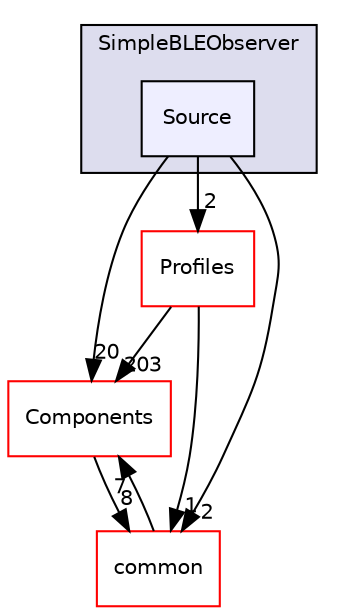 digraph "C:/Work.git/ble/BLE-CC254x-1.4.0/Projects/ble/SimpleBLEObserver/Source" {
  compound=true
  node [ fontsize="10", fontname="Helvetica"];
  edge [ labelfontsize="10", labelfontname="Helvetica"];
  subgraph clusterdir_e8eb803a552b23f93b430f947e6538eb {
    graph [ bgcolor="#ddddee", pencolor="black", label="SimpleBLEObserver" fontname="Helvetica", fontsize="10", URL="dir_e8eb803a552b23f93b430f947e6538eb.html"]
  dir_5a8a8b7b952fa75cffc96b43b8ec42f6 [shape=box, label="Source", style="filled", fillcolor="#eeeeff", pencolor="black", URL="dir_5a8a8b7b952fa75cffc96b43b8ec42f6.html"];
  }
  dir_7a2b63247ca617f0e1ef727740be8a23 [shape=box label="Components" fillcolor="white" style="filled" color="red" URL="dir_7a2b63247ca617f0e1ef727740be8a23.html"];
  dir_bbf25acfb389de4a0b62fe1493a77c04 [shape=box label="Profiles" fillcolor="white" style="filled" color="red" URL="dir_bbf25acfb389de4a0b62fe1493a77c04.html"];
  dir_75d9d4b6f44aa532429bfdb05dd9374d [shape=box label="common" fillcolor="white" style="filled" color="red" URL="dir_75d9d4b6f44aa532429bfdb05dd9374d.html"];
  dir_7a2b63247ca617f0e1ef727740be8a23->dir_75d9d4b6f44aa532429bfdb05dd9374d [headlabel="8", labeldistance=1.5 headhref="dir_000001_000049.html"];
  dir_bbf25acfb389de4a0b62fe1493a77c04->dir_7a2b63247ca617f0e1ef727740be8a23 [headlabel="203", labeldistance=1.5 headhref="dir_000078_000001.html"];
  dir_bbf25acfb389de4a0b62fe1493a77c04->dir_75d9d4b6f44aa532429bfdb05dd9374d [headlabel="1", labeldistance=1.5 headhref="dir_000078_000049.html"];
  dir_5a8a8b7b952fa75cffc96b43b8ec42f6->dir_7a2b63247ca617f0e1ef727740be8a23 [headlabel="20", labeldistance=1.5 headhref="dir_000107_000001.html"];
  dir_5a8a8b7b952fa75cffc96b43b8ec42f6->dir_bbf25acfb389de4a0b62fe1493a77c04 [headlabel="2", labeldistance=1.5 headhref="dir_000107_000078.html"];
  dir_5a8a8b7b952fa75cffc96b43b8ec42f6->dir_75d9d4b6f44aa532429bfdb05dd9374d [headlabel="2", labeldistance=1.5 headhref="dir_000107_000049.html"];
  dir_75d9d4b6f44aa532429bfdb05dd9374d->dir_7a2b63247ca617f0e1ef727740be8a23 [headlabel="7", labeldistance=1.5 headhref="dir_000049_000001.html"];
}
